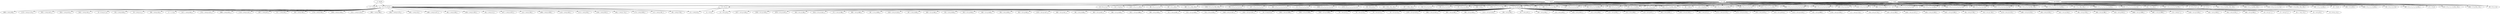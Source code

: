 strict digraph  {
"    0 = ob";
" 1537 = 0 1_1 2_1 2_1 3_0 92_1 ";
"    5 = 0 1_0 2_0 ";
"    6 = 0 1_0 4_0 ";
"    7 = 0 1_1 2_1 ";
"    8 = 0 1_1 ";
"    9 = 0 2_1 2_1 ";
"   10 = 0 1_1 1_1 ";
"   11 = 0 1_1 3_0 ";
"   12 = 0 1_1 1_1 1_1 2_1 ";
"   13 = 0 2_1 ";
"   14 = 1 0_0 0_1 ";
"   15 = 2 0_0 0_1 ";
"   16 = 3 0_0 ";
"   17 = 4 0_0 ";
"  658 = 0 3_0 92_1 ";
" 1038 = 0 2_1 2_1 3_0 92_1 ";
" 1039 = 0 1_1 2_1 2_1 2_1 2_1 ";
"  405 = 0 1_1 1_1 2_1 3_0 92_1 ";
" 1170 = 0 1_1 1_1 1_1 2_1 2_1 ";
"  919 = 0 1_1 1_1 2_1 3_0 ";
"  792 = 0 2_1 2_1 3_0 ";
"  674 = 0 1_1 2_1 2_1 92_1 ";
"  549 = 0 92_1 92_1 92_1 ";
" 1573 = 0 2_1 2_1 2_1 92_1 ";
"  296 = 0 2_1 2_1 2_1 3_0 92_1 ";
"  172 = 0 3_0 ";
"  813 = 0 1_1 3_0 92_1 92_1 ";
" 2864 = 0 1_1 1_1 1_1 2_1 2_1 2_1 3_0 ";
"  562 = 0 1_1 1_1 2_1 2_1 3_0 ";
"  438 = 0 2_1 2_1 2_1 ";
" 1334 = 0 1_1 2_1 92_1 92_1 ";
"  952 = 0 1_1 1_1 2_1 2_1 ";
" 1210 = 0 1_1 2_1 3_0 ";
"  699 = 0 2_1 2_1 92_1 ";
" 2110 = 0 2_1 2_1 3_0 92_1 92_1 ";
" 1604 = 0 3_0 92_1 92_1 ";
" 1477 = 0 1_1 1_1 1_1 3_0 ";
"  456 = 0 1_1 1_1 2_1 2_1 2_1 3_0 ";
"  457 = 0 1_1 2_1 2_1 2_1 ";
"  714 = 0 1_1 2_1 3_0 92_1 ";
"  331 = 0 1_1 1_1 3_0 92_1 ";
"  843 = 0 1_1 1_1 2_1 2_1 2_1 ";
" 1355 = 0 1_1 1_1 1_1 2_1 2_1 3_0 ";
"  207 = 0 92_1 92_1 ";
"  208 = 0 92_1 ";
"  209 = 0 1_1 2_1 2_1 3_0 ";
" 1875 = 0 1_1 2_1 2_1 2_1 3_0 ";
" 1237 = 0 1_1 1_1 92_1 ";
"   93 = 0 92_0 ";
"   94 = 0 1_1 2_1 2_1 ";
"   95 = 0 1_1 1_1 2_1 ";
"   96 = 0 2_1 3_0 ";
"   97 = 0 1_1 2_1 92_1 ";
"   98 = 0 1_1 1_1 1_1 ";
"   99 = 92 0_0 0_1 ";
" 2411 = 0 2_1 3_0 92_1 92_1 92_1 ";
"  621 = 0 1_1 2_1 3_0 92_1 92_1 ";
"  367 = 0 1_1 92_1 ";
"  368 = 0 1_1 92_1 92_1 ";
" 1008 = 0 2_1 3_0 92_1 92_1 ";
"  883 = 0 1_1 2_1 2_1 2_1 3_0 92_1 ";
" 1141 = 0 2_1 2_1 2_1 3_0 ";
"  758 = 0 1_1 1_1 3_0 ";
"  759 = 0 2_1 92_1 92_1 ";
" 2037 = 0 3_0 92_1 92_1 92_1 ";
"  505 = 0 1_1 1_1 2_1 92_1 ";
"  506 = 0 2_1 3_0 92_1 ";
" 2293 = 0 1_1 1_1 2_1 2_1 3_0 92_1 ";
" 1276 = 0 1_1 1_1 1_1 2_1 3_0 ";
"  253 = 0 1_1 3_0 92_1 ";
"  254 = 0 2_1 92_1 ";
"    1 = ug at";
"    2 = ap at";
"    4 = ap on";
"    3 = ap at-ferry";
"  513 = 15 5_0 506_1 ";
"  514 = 15 5_0 505_1 ";
" 1540 = 14 5_0 1537_1 ";
" 1541 = 15 5_0 1537_1 ";
"   18 = 5 14_0 15_0 ";
" 1043 = 14 5_0 1039_1 ";
" 1044 = 15 5_0 1039_1 ";
" 1045 = 15 5_0 1038_1 ";
"   27 = 14 5_0 7_1 ";
"   28 = 14 5_0 12_1 ";
"   30 = 14 5_0 10_1 ";
"   31 = 14 5_0 8_1 ";
"   32 = 15 5_0 9_1 ";
"   33 = 15 5_0 12_1 ";
"   34 = 15 5_0 7_1 ";
"   35 = 15 5_0 13_1 ";
" 1576 = 15 5_0 1573_1 ";
" 2605 = 14 5_0 1875_1 ";
"  564 = 14 5_0 562_1 ";
"  566 = 15 5_0 562_1 ";
" 2113 = 15 5_0 2110_1 ";
"  106 = 14 5_0 98_1 ";
"  107 = 14 5_0 97_1 ";
"  108 = 14 5_0 94_1 ";
"  110 = 14 5_0 95_1 ";
"  623 = 14 5_0 621_1 ";
"  112 = 15 5_0 94_1 ";
"  113 = 15 5_0 95_1 ";
"  114 = 15 5_0 96_1 ";
"  115 = 15 5_0 97_1 ";
"  625 = 15 5_0 621_1 ";
" 1143 = 15 5_0 1141_1 ";
"  645 = 14 5_0 11_1 ";
" 1172 = 14 5_0 1170_1 ";
" 1173 = 15 5_0 1170_1 ";
"  676 = 14 5_0 674_1 ";
"  678 = 15 5_0 674_1 ";
" 1213 = 15 5_0 1210_1 ";
"  702 = 15 5_0 699_1 ";
" 1735 = 14 5_0 1334_1 ";
"  717 = 14 5_0 714_1 ";
"  718 = 15 5_0 714_1 ";
"  216 = 15 5_0 209_1 ";
" 1240 = 14 5_0 1237_1 ";
" 2295 = 14 5_0 2293_1 ";
" 2297 = 15 5_0 2293_1 ";
"  764 = 14 5_0 758_1 ";
"  765 = 15 5_0 759_1 ";
" 1279 = 14 5_0 1276_1 ";
" 1280 = 15 5_0 1276_1 ";
"  258 = 14 5_0 253_1 ";
"  261 = 15 5_0 254_1 ";
"  794 = 15 5_0 792_1 ";
"  299 = 15 5_0 296_1 ";
"  816 = 14 5_0 813_1 ";
" 2866 = 14 5_0 2864_1 ";
" 2867 = 15 5_0 2864_1 ";
" 1338 = 15 5_0 1334_1 ";
"  845 = 14 5_0 843_1 ";
"  334 = 14 5_0 331_1 ";
"  846 = 15 5_0 843_1 ";
" 1357 = 14 5_0 1355_1 ";
" 1359 = 15 5_0 1355_1 ";
" 1878 = 15 5_0 1875_1 ";
"  349 = 14 5_0 209_1 ";
" 2414 = 15 5_0 2411_1 ";
"  371 = 14 5_0 368_1 ";
"  885 = 14 5_0 883_1 ";
"  887 = 15 5_0 883_1 ";
" 1420 = 14 5_0 1210_1 ";
"  407 = 14 5_0 405_1 ";
"  409 = 15 5_0 405_1 ";
"  921 = 14 5_0 919_1 ";
"  923 = 15 5_0 919_1 ";
"  440 = 15 5_0 438_1 ";
"  954 = 14 5_0 952_1 ";
"  955 = 15 5_0 952_1 ";
" 1479 = 14 5_0 1477_1 ";
"  460 = 14 5_0 457_1 ";
"  461 = 14 5_0 456_1 ";
"  463 = 15 5_0 457_1 ";
"  464 = 15 5_0 456_1 ";
" 1011 = 15 5_0 1008_1 ";
"  509 = 14 5_0 505_1 ";
"  511 = 14 5_0 367_1 ";
" 2051 = 14 6_0 457_1 ";
" 2824 = 14 6_0 674_1 ";
" 2442 = 14 6_0 331_1 ";
"   19 = 6 14_0 17_0 ";
"  922 = 14 6_0 919_1 ";
"   29 = 14 6_0 11_1 ";
"  286 = 14 6_0 253_1 ";
"   37 = 17 6_0 ";
" 1317 = 14 6_0 952_1 ";
" 1701 = 14 6_0 1237_1 ";
" 2088 = 14 6_0 621_1 ";
" 2729 = 14 6_0 1537_1 ";
" 1837 = 14 6_0 97_1 ";
"  174 = 14 6_0 7_1 ";
"  817 = 14 6_0 95_1 ";
"  565 = 14 6_0 562_1 ";
" 1719 = 14 6_0 505_1 ";
" 1336 = 14 6_0 1334_1 ";
" 1212 = 14 6_0 1210_1 ";
" 1981 = 14 6_0 368_1 ";
" 1855 = 14 6_0 1170_1 ";
" 1092 = 14 6_0 10_1 ";
" 1480 = 14 6_0 1477_1 ";
"  462 = 14 6_0 456_1 ";
" 1358 = 14 6_0 1355_1 ";
"  595 = 14 6_0 12_1 ";
" 1877 = 14 6_0 1875_1 ";
"  214 = 14 6_0 209_1 ";
" 2396 = 14 6_0 1039_1 ";
" 1118 = 14 6_0 405_1 ";
" 2273 = 14 6_0 94_1 ";
" 1256 = 14 6_0 813_1 ";
" 1641 = 14 6_0 714_1 ";
" 1770 = 14 6_0 843_1 ";
"  111 = 14 6_0 8_1 ";
"  373 = 14 6_0 367_1 ";
"  763 = 14 6_0 758_1 ";
" 1660 = 14 6_0 98_1 ";
" 1278 = 14 6_0 1276_1 ";
"   20 = 7 14_1 15_1 ";
"   21 = 8 14_1 ";
"   22 = 9 15_1 15_1 ";
"    0 = ob" -> " 1537 = 0 1_1 2_1 2_1 3_0 92_1 ";
"    0 = ob" -> "    5 = 0 1_0 2_0 ";
"    0 = ob" -> "    6 = 0 1_0 4_0 ";
"    0 = ob" -> "    7 = 0 1_1 2_1 ";
"    0 = ob" -> "    8 = 0 1_1 ";
"    0 = ob" -> "    9 = 0 2_1 2_1 ";
"    0 = ob" -> "   10 = 0 1_1 1_1 ";
"    0 = ob" -> "   11 = 0 1_1 3_0 ";
"    0 = ob" -> "   12 = 0 1_1 1_1 1_1 2_1 ";
"    0 = ob" -> "   13 = 0 2_1 ";
"    0 = ob" -> "   14 = 1 0_0 0_1 ";
"    0 = ob" -> "   15 = 2 0_0 0_1 ";
"    0 = ob" -> "   16 = 3 0_0 ";
"    0 = ob" -> "   17 = 4 0_0 ";
"    0 = ob" -> "  658 = 0 3_0 92_1 ";
"    0 = ob" -> " 1038 = 0 2_1 2_1 3_0 92_1 ";
"    0 = ob" -> " 1039 = 0 1_1 2_1 2_1 2_1 2_1 ";
"    0 = ob" -> "  405 = 0 1_1 1_1 2_1 3_0 92_1 ";
"    0 = ob" -> " 1170 = 0 1_1 1_1 1_1 2_1 2_1 ";
"    0 = ob" -> "  919 = 0 1_1 1_1 2_1 3_0 ";
"    0 = ob" -> "  792 = 0 2_1 2_1 3_0 ";
"    0 = ob" -> "  674 = 0 1_1 2_1 2_1 92_1 ";
"    0 = ob" -> "  549 = 0 92_1 92_1 92_1 ";
"    0 = ob" -> " 1573 = 0 2_1 2_1 2_1 92_1 ";
"    0 = ob" -> "  296 = 0 2_1 2_1 2_1 3_0 92_1 ";
"    0 = ob" -> "  172 = 0 3_0 ";
"    0 = ob" -> "  813 = 0 1_1 3_0 92_1 92_1 ";
"    0 = ob" -> " 2864 = 0 1_1 1_1 1_1 2_1 2_1 2_1 3_0 ";
"    0 = ob" -> "  562 = 0 1_1 1_1 2_1 2_1 3_0 ";
"    0 = ob" -> "  438 = 0 2_1 2_1 2_1 ";
"    0 = ob" -> " 1334 = 0 1_1 2_1 92_1 92_1 ";
"    0 = ob" -> "  952 = 0 1_1 1_1 2_1 2_1 ";
"    0 = ob" -> " 1210 = 0 1_1 2_1 3_0 ";
"    0 = ob" -> "  699 = 0 2_1 2_1 92_1 ";
"    0 = ob" -> " 2110 = 0 2_1 2_1 3_0 92_1 92_1 ";
"    0 = ob" -> " 1604 = 0 3_0 92_1 92_1 ";
"    0 = ob" -> " 1477 = 0 1_1 1_1 1_1 3_0 ";
"    0 = ob" -> "  456 = 0 1_1 1_1 2_1 2_1 2_1 3_0 ";
"    0 = ob" -> "  457 = 0 1_1 2_1 2_1 2_1 ";
"    0 = ob" -> "  714 = 0 1_1 2_1 3_0 92_1 ";
"    0 = ob" -> "  331 = 0 1_1 1_1 3_0 92_1 ";
"    0 = ob" -> "  843 = 0 1_1 1_1 2_1 2_1 2_1 ";
"    0 = ob" -> " 1355 = 0 1_1 1_1 1_1 2_1 2_1 3_0 ";
"    0 = ob" -> "  207 = 0 92_1 92_1 ";
"    0 = ob" -> "  208 = 0 92_1 ";
"    0 = ob" -> "  209 = 0 1_1 2_1 2_1 3_0 ";
"    0 = ob" -> " 1875 = 0 1_1 2_1 2_1 2_1 3_0 ";
"    0 = ob" -> " 1237 = 0 1_1 1_1 92_1 ";
"    0 = ob" -> "   93 = 0 92_0 ";
"    0 = ob" -> "   94 = 0 1_1 2_1 2_1 ";
"    0 = ob" -> "   95 = 0 1_1 1_1 2_1 ";
"    0 = ob" -> "   96 = 0 2_1 3_0 ";
"    0 = ob" -> "   97 = 0 1_1 2_1 92_1 ";
"    0 = ob" -> "   98 = 0 1_1 1_1 1_1 ";
"    0 = ob" -> "   99 = 92 0_0 0_1 ";
"    0 = ob" -> " 2411 = 0 2_1 3_0 92_1 92_1 92_1 ";
"    0 = ob" -> "  621 = 0 1_1 2_1 3_0 92_1 92_1 ";
"    0 = ob" -> "  367 = 0 1_1 92_1 ";
"    0 = ob" -> "  368 = 0 1_1 92_1 92_1 ";
"    0 = ob" -> " 1008 = 0 2_1 3_0 92_1 92_1 ";
"    0 = ob" -> "  883 = 0 1_1 2_1 2_1 2_1 3_0 92_1 ";
"    0 = ob" -> " 1141 = 0 2_1 2_1 2_1 3_0 ";
"    0 = ob" -> "  758 = 0 1_1 1_1 3_0 ";
"    0 = ob" -> "  759 = 0 2_1 92_1 92_1 ";
"    0 = ob" -> " 2037 = 0 3_0 92_1 92_1 92_1 ";
"    0 = ob" -> "  505 = 0 1_1 1_1 2_1 92_1 ";
"    0 = ob" -> "  506 = 0 2_1 3_0 92_1 ";
"    0 = ob" -> " 2293 = 0 1_1 1_1 2_1 2_1 3_0 92_1 ";
"    0 = ob" -> " 1276 = 0 1_1 1_1 1_1 2_1 3_0 ";
"    0 = ob" -> "  253 = 0 1_1 3_0 92_1 ";
"    0 = ob" -> "  254 = 0 2_1 92_1 ";
"    5 = 0 1_0 2_0 " -> "  513 = 15 5_0 506_1 ";
"    5 = 0 1_0 2_0 " -> "  514 = 15 5_0 505_1 ";
"    5 = 0 1_0 2_0 " -> " 1540 = 14 5_0 1537_1 ";
"    5 = 0 1_0 2_0 " -> " 1541 = 15 5_0 1537_1 ";
"    5 = 0 1_0 2_0 " -> "   18 = 5 14_0 15_0 ";
"    5 = 0 1_0 2_0 " -> " 1043 = 14 5_0 1039_1 ";
"    5 = 0 1_0 2_0 " -> " 1044 = 15 5_0 1039_1 ";
"    5 = 0 1_0 2_0 " -> " 1045 = 15 5_0 1038_1 ";
"    5 = 0 1_0 2_0 " -> "   27 = 14 5_0 7_1 ";
"    5 = 0 1_0 2_0 " -> "   28 = 14 5_0 12_1 ";
"    5 = 0 1_0 2_0 " -> "   30 = 14 5_0 10_1 ";
"    5 = 0 1_0 2_0 " -> "   31 = 14 5_0 8_1 ";
"    5 = 0 1_0 2_0 " -> "   32 = 15 5_0 9_1 ";
"    5 = 0 1_0 2_0 " -> "   33 = 15 5_0 12_1 ";
"    5 = 0 1_0 2_0 " -> "   34 = 15 5_0 7_1 ";
"    5 = 0 1_0 2_0 " -> "   35 = 15 5_0 13_1 ";
"    5 = 0 1_0 2_0 " -> " 1576 = 15 5_0 1573_1 ";
"    5 = 0 1_0 2_0 " -> " 2605 = 14 5_0 1875_1 ";
"    5 = 0 1_0 2_0 " -> "  564 = 14 5_0 562_1 ";
"    5 = 0 1_0 2_0 " -> "  566 = 15 5_0 562_1 ";
"    5 = 0 1_0 2_0 " -> " 2113 = 15 5_0 2110_1 ";
"    5 = 0 1_0 2_0 " -> "  106 = 14 5_0 98_1 ";
"    5 = 0 1_0 2_0 " -> "  107 = 14 5_0 97_1 ";
"    5 = 0 1_0 2_0 " -> "  108 = 14 5_0 94_1 ";
"    5 = 0 1_0 2_0 " -> "  110 = 14 5_0 95_1 ";
"    5 = 0 1_0 2_0 " -> "  623 = 14 5_0 621_1 ";
"    5 = 0 1_0 2_0 " -> "  112 = 15 5_0 94_1 ";
"    5 = 0 1_0 2_0 " -> "  113 = 15 5_0 95_1 ";
"    5 = 0 1_0 2_0 " -> "  114 = 15 5_0 96_1 ";
"    5 = 0 1_0 2_0 " -> "  115 = 15 5_0 97_1 ";
"    5 = 0 1_0 2_0 " -> "  625 = 15 5_0 621_1 ";
"    5 = 0 1_0 2_0 " -> " 1143 = 15 5_0 1141_1 ";
"    5 = 0 1_0 2_0 " -> "  645 = 14 5_0 11_1 ";
"    5 = 0 1_0 2_0 " -> " 1172 = 14 5_0 1170_1 ";
"    5 = 0 1_0 2_0 " -> " 1173 = 15 5_0 1170_1 ";
"    5 = 0 1_0 2_0 " -> "  676 = 14 5_0 674_1 ";
"    5 = 0 1_0 2_0 " -> "  678 = 15 5_0 674_1 ";
"    5 = 0 1_0 2_0 " -> " 1213 = 15 5_0 1210_1 ";
"    5 = 0 1_0 2_0 " -> "  702 = 15 5_0 699_1 ";
"    5 = 0 1_0 2_0 " -> " 1735 = 14 5_0 1334_1 ";
"    5 = 0 1_0 2_0 " -> "  717 = 14 5_0 714_1 ";
"    5 = 0 1_0 2_0 " -> "  718 = 15 5_0 714_1 ";
"    5 = 0 1_0 2_0 " -> "  216 = 15 5_0 209_1 ";
"    5 = 0 1_0 2_0 " -> " 1240 = 14 5_0 1237_1 ";
"    5 = 0 1_0 2_0 " -> " 2295 = 14 5_0 2293_1 ";
"    5 = 0 1_0 2_0 " -> " 2297 = 15 5_0 2293_1 ";
"    5 = 0 1_0 2_0 " -> "  764 = 14 5_0 758_1 ";
"    5 = 0 1_0 2_0 " -> "  765 = 15 5_0 759_1 ";
"    5 = 0 1_0 2_0 " -> " 1279 = 14 5_0 1276_1 ";
"    5 = 0 1_0 2_0 " -> " 1280 = 15 5_0 1276_1 ";
"    5 = 0 1_0 2_0 " -> "  258 = 14 5_0 253_1 ";
"    5 = 0 1_0 2_0 " -> "  261 = 15 5_0 254_1 ";
"    5 = 0 1_0 2_0 " -> "  794 = 15 5_0 792_1 ";
"    5 = 0 1_0 2_0 " -> "  299 = 15 5_0 296_1 ";
"    5 = 0 1_0 2_0 " -> "  816 = 14 5_0 813_1 ";
"    5 = 0 1_0 2_0 " -> " 2866 = 14 5_0 2864_1 ";
"    5 = 0 1_0 2_0 " -> " 2867 = 15 5_0 2864_1 ";
"    5 = 0 1_0 2_0 " -> " 1338 = 15 5_0 1334_1 ";
"    5 = 0 1_0 2_0 " -> "  845 = 14 5_0 843_1 ";
"    5 = 0 1_0 2_0 " -> "  334 = 14 5_0 331_1 ";
"    5 = 0 1_0 2_0 " -> "  846 = 15 5_0 843_1 ";
"    5 = 0 1_0 2_0 " -> " 1357 = 14 5_0 1355_1 ";
"    5 = 0 1_0 2_0 " -> " 1359 = 15 5_0 1355_1 ";
"    5 = 0 1_0 2_0 " -> " 1878 = 15 5_0 1875_1 ";
"    5 = 0 1_0 2_0 " -> "  349 = 14 5_0 209_1 ";
"    5 = 0 1_0 2_0 " -> " 2414 = 15 5_0 2411_1 ";
"    5 = 0 1_0 2_0 " -> "  371 = 14 5_0 368_1 ";
"    5 = 0 1_0 2_0 " -> "  885 = 14 5_0 883_1 ";
"    5 = 0 1_0 2_0 " -> "  887 = 15 5_0 883_1 ";
"    5 = 0 1_0 2_0 " -> " 1420 = 14 5_0 1210_1 ";
"    5 = 0 1_0 2_0 " -> "  407 = 14 5_0 405_1 ";
"    5 = 0 1_0 2_0 " -> "  409 = 15 5_0 405_1 ";
"    5 = 0 1_0 2_0 " -> "  921 = 14 5_0 919_1 ";
"    5 = 0 1_0 2_0 " -> "  923 = 15 5_0 919_1 ";
"    5 = 0 1_0 2_0 " -> "  440 = 15 5_0 438_1 ";
"    5 = 0 1_0 2_0 " -> "  954 = 14 5_0 952_1 ";
"    5 = 0 1_0 2_0 " -> "  955 = 15 5_0 952_1 ";
"    5 = 0 1_0 2_0 " -> " 1479 = 14 5_0 1477_1 ";
"    5 = 0 1_0 2_0 " -> "  460 = 14 5_0 457_1 ";
"    5 = 0 1_0 2_0 " -> "  461 = 14 5_0 456_1 ";
"    5 = 0 1_0 2_0 " -> "  463 = 15 5_0 457_1 ";
"    5 = 0 1_0 2_0 " -> "  464 = 15 5_0 456_1 ";
"    5 = 0 1_0 2_0 " -> " 1011 = 15 5_0 1008_1 ";
"    5 = 0 1_0 2_0 " -> "  509 = 14 5_0 505_1 ";
"    5 = 0 1_0 2_0 " -> "  511 = 14 5_0 367_1 ";
"    6 = 0 1_0 4_0 " -> " 2051 = 14 6_0 457_1 ";
"    6 = 0 1_0 4_0 " -> " 2824 = 14 6_0 674_1 ";
"    6 = 0 1_0 4_0 " -> " 2442 = 14 6_0 331_1 ";
"    6 = 0 1_0 4_0 " -> "   19 = 6 14_0 17_0 ";
"    6 = 0 1_0 4_0 " -> "  922 = 14 6_0 919_1 ";
"    6 = 0 1_0 4_0 " -> "   29 = 14 6_0 11_1 ";
"    6 = 0 1_0 4_0 " -> "  286 = 14 6_0 253_1 ";
"    6 = 0 1_0 4_0 " -> "   37 = 17 6_0 ";
"    6 = 0 1_0 4_0 " -> " 1317 = 14 6_0 952_1 ";
"    6 = 0 1_0 4_0 " -> " 1701 = 14 6_0 1237_1 ";
"    6 = 0 1_0 4_0 " -> " 2088 = 14 6_0 621_1 ";
"    6 = 0 1_0 4_0 " -> " 2729 = 14 6_0 1537_1 ";
"    6 = 0 1_0 4_0 " -> " 1837 = 14 6_0 97_1 ";
"    6 = 0 1_0 4_0 " -> "  174 = 14 6_0 7_1 ";
"    6 = 0 1_0 4_0 " -> "  817 = 14 6_0 95_1 ";
"    6 = 0 1_0 4_0 " -> "  565 = 14 6_0 562_1 ";
"    6 = 0 1_0 4_0 " -> " 1719 = 14 6_0 505_1 ";
"    6 = 0 1_0 4_0 " -> " 1336 = 14 6_0 1334_1 ";
"    6 = 0 1_0 4_0 " -> " 1212 = 14 6_0 1210_1 ";
"    6 = 0 1_0 4_0 " -> " 1981 = 14 6_0 368_1 ";
"    6 = 0 1_0 4_0 " -> " 1855 = 14 6_0 1170_1 ";
"    6 = 0 1_0 4_0 " -> " 1092 = 14 6_0 10_1 ";
"    6 = 0 1_0 4_0 " -> " 1480 = 14 6_0 1477_1 ";
"    6 = 0 1_0 4_0 " -> "  462 = 14 6_0 456_1 ";
"    6 = 0 1_0 4_0 " -> " 1358 = 14 6_0 1355_1 ";
"    6 = 0 1_0 4_0 " -> "  595 = 14 6_0 12_1 ";
"    6 = 0 1_0 4_0 " -> " 1877 = 14 6_0 1875_1 ";
"    6 = 0 1_0 4_0 " -> "  214 = 14 6_0 209_1 ";
"    6 = 0 1_0 4_0 " -> " 2396 = 14 6_0 1039_1 ";
"    6 = 0 1_0 4_0 " -> " 1118 = 14 6_0 405_1 ";
"    6 = 0 1_0 4_0 " -> " 2273 = 14 6_0 94_1 ";
"    6 = 0 1_0 4_0 " -> " 1256 = 14 6_0 813_1 ";
"    6 = 0 1_0 4_0 " -> " 1641 = 14 6_0 714_1 ";
"    6 = 0 1_0 4_0 " -> " 1770 = 14 6_0 843_1 ";
"    6 = 0 1_0 4_0 " -> "  111 = 14 6_0 8_1 ";
"    6 = 0 1_0 4_0 " -> "  373 = 14 6_0 367_1 ";
"    6 = 0 1_0 4_0 " -> "  763 = 14 6_0 758_1 ";
"    6 = 0 1_0 4_0 " -> " 1660 = 14 6_0 98_1 ";
"    6 = 0 1_0 4_0 " -> " 1278 = 14 6_0 1276_1 ";
"    7 = 0 1_1 2_1 " -> "   34 = 15 5_0 7_1 ";
"    7 = 0 1_1 2_1 " -> "   27 = 14 5_0 7_1 ";
"    7 = 0 1_1 2_1 " -> "   20 = 7 14_1 15_1 ";
"    7 = 0 1_1 2_1 " -> "  174 = 14 6_0 7_1 ";
"    8 = 0 1_1 " -> "  111 = 14 6_0 8_1 ";
"    8 = 0 1_1 " -> "   21 = 8 14_1 ";
"    8 = 0 1_1 " -> "   31 = 14 5_0 8_1 ";
"    9 = 0 2_1 2_1 " -> "   32 = 15 5_0 9_1 ";
"    9 = 0 2_1 2_1 " -> "   22 = 9 15_1 15_1 ";
"    1 = ug at" -> " 1537 = 0 1_1 2_1 2_1 3_0 92_1 ";
"    1 = ug at" -> "    5 = 0 1_0 2_0 ";
"    1 = ug at" -> "    6 = 0 1_0 4_0 ";
"    1 = ug at" -> "    7 = 0 1_1 2_1 ";
"    1 = ug at" -> "    8 = 0 1_1 ";
"    1 = ug at" -> "   10 = 0 1_1 1_1 ";
"    1 = ug at" -> "   11 = 0 1_1 3_0 ";
"    1 = ug at" -> "   12 = 0 1_1 1_1 1_1 2_1 ";
"    1 = ug at" -> "   14 = 1 0_0 0_1 ";
"    1 = ug at" -> " 1039 = 0 1_1 2_1 2_1 2_1 2_1 ";
"    1 = ug at" -> " 1170 = 0 1_1 1_1 1_1 2_1 2_1 ";
"    1 = ug at" -> "  405 = 0 1_1 1_1 2_1 3_0 92_1 ";
"    1 = ug at" -> "  919 = 0 1_1 1_1 2_1 3_0 ";
"    1 = ug at" -> "  674 = 0 1_1 2_1 2_1 92_1 ";
"    1 = ug at" -> "  813 = 0 1_1 3_0 92_1 92_1 ";
"    1 = ug at" -> " 2864 = 0 1_1 1_1 1_1 2_1 2_1 2_1 3_0 ";
"    1 = ug at" -> "  562 = 0 1_1 1_1 2_1 2_1 3_0 ";
"    1 = ug at" -> " 1334 = 0 1_1 2_1 92_1 92_1 ";
"    1 = ug at" -> "  952 = 0 1_1 1_1 2_1 2_1 ";
"    1 = ug at" -> " 1210 = 0 1_1 2_1 3_0 ";
"    1 = ug at" -> " 1477 = 0 1_1 1_1 1_1 3_0 ";
"    1 = ug at" -> "  456 = 0 1_1 1_1 2_1 2_1 2_1 3_0 ";
"    1 = ug at" -> "  457 = 0 1_1 2_1 2_1 2_1 ";
"    1 = ug at" -> "  714 = 0 1_1 2_1 3_0 92_1 ";
"    1 = ug at" -> "  331 = 0 1_1 1_1 3_0 92_1 ";
"    1 = ug at" -> "  843 = 0 1_1 1_1 2_1 2_1 2_1 ";
"    1 = ug at" -> " 1355 = 0 1_1 1_1 1_1 2_1 2_1 3_0 ";
"    1 = ug at" -> "  209 = 0 1_1 2_1 2_1 3_0 ";
"    1 = ug at" -> " 1875 = 0 1_1 2_1 2_1 2_1 3_0 ";
"    1 = ug at" -> " 1237 = 0 1_1 1_1 92_1 ";
"    1 = ug at" -> "   94 = 0 1_1 2_1 2_1 ";
"    1 = ug at" -> "   95 = 0 1_1 1_1 2_1 ";
"    1 = ug at" -> "   97 = 0 1_1 2_1 92_1 ";
"    1 = ug at" -> "   98 = 0 1_1 1_1 1_1 ";
"    1 = ug at" -> "  621 = 0 1_1 2_1 3_0 92_1 92_1 ";
"    1 = ug at" -> "  367 = 0 1_1 92_1 ";
"    1 = ug at" -> "  368 = 0 1_1 92_1 92_1 ";
"    1 = ug at" -> "  883 = 0 1_1 2_1 2_1 2_1 3_0 92_1 ";
"    1 = ug at" -> " 2293 = 0 1_1 1_1 2_1 2_1 3_0 92_1 ";
"    1 = ug at" -> "  758 = 0 1_1 1_1 3_0 ";
"    1 = ug at" -> "  505 = 0 1_1 1_1 2_1 92_1 ";
"    1 = ug at" -> " 1276 = 0 1_1 1_1 1_1 2_1 3_0 ";
"    1 = ug at" -> "  253 = 0 1_1 3_0 92_1 ";
"    2 = ap at" -> " 1537 = 0 1_1 2_1 2_1 3_0 92_1 ";
"    2 = ap at" -> "    5 = 0 1_0 2_0 ";
"    2 = ap at" -> "    7 = 0 1_1 2_1 ";
"    2 = ap at" -> "    9 = 0 2_1 2_1 ";
"    2 = ap at" -> "   12 = 0 1_1 1_1 1_1 2_1 ";
"    2 = ap at" -> "   13 = 0 2_1 ";
"    2 = ap at" -> " 1038 = 0 2_1 2_1 3_0 92_1 ";
"    2 = ap at" -> "   15 = 2 0_0 0_1 ";
"    2 = ap at" -> " 1039 = 0 1_1 2_1 2_1 2_1 2_1 ";
"    2 = ap at" -> " 1170 = 0 1_1 1_1 1_1 2_1 2_1 ";
"    2 = ap at" -> "  405 = 0 1_1 1_1 2_1 3_0 92_1 ";
"    2 = ap at" -> "  919 = 0 1_1 1_1 2_1 3_0 ";
"    2 = ap at" -> "  792 = 0 2_1 2_1 3_0 ";
"    2 = ap at" -> "  674 = 0 1_1 2_1 2_1 92_1 ";
"    2 = ap at" -> " 1573 = 0 2_1 2_1 2_1 92_1 ";
"    2 = ap at" -> "  296 = 0 2_1 2_1 2_1 3_0 92_1 ";
"    2 = ap at" -> " 2864 = 0 1_1 1_1 1_1 2_1 2_1 2_1 3_0 ";
"    2 = ap at" -> "  562 = 0 1_1 1_1 2_1 2_1 3_0 ";
"    2 = ap at" -> "  438 = 0 2_1 2_1 2_1 ";
"    2 = ap at" -> " 1334 = 0 1_1 2_1 92_1 92_1 ";
"    2 = ap at" -> "  952 = 0 1_1 1_1 2_1 2_1 ";
"    2 = ap at" -> " 1210 = 0 1_1 2_1 3_0 ";
"    2 = ap at" -> "  699 = 0 2_1 2_1 92_1 ";
"    2 = ap at" -> " 2110 = 0 2_1 2_1 3_0 92_1 92_1 ";
"    2 = ap at" -> "  456 = 0 1_1 1_1 2_1 2_1 2_1 3_0 ";
"    2 = ap at" -> "  457 = 0 1_1 2_1 2_1 2_1 ";
"    2 = ap at" -> "  714 = 0 1_1 2_1 3_0 92_1 ";
"    2 = ap at" -> "  843 = 0 1_1 1_1 2_1 2_1 2_1 ";
"    2 = ap at" -> " 1355 = 0 1_1 1_1 1_1 2_1 2_1 3_0 ";
"    2 = ap at" -> "  209 = 0 1_1 2_1 2_1 3_0 ";
"    2 = ap at" -> " 1875 = 0 1_1 2_1 2_1 2_1 3_0 ";
"    2 = ap at" -> "   94 = 0 1_1 2_1 2_1 ";
"    2 = ap at" -> "   95 = 0 1_1 1_1 2_1 ";
"    2 = ap at" -> "   96 = 0 2_1 3_0 ";
"    2 = ap at" -> "   97 = 0 1_1 2_1 92_1 ";
"    2 = ap at" -> " 2411 = 0 2_1 3_0 92_1 92_1 92_1 ";
"    2 = ap at" -> "  621 = 0 1_1 2_1 3_0 92_1 92_1 ";
"    2 = ap at" -> " 1008 = 0 2_1 3_0 92_1 92_1 ";
"    2 = ap at" -> "  883 = 0 1_1 2_1 2_1 2_1 3_0 92_1 ";
"    2 = ap at" -> " 1141 = 0 2_1 2_1 2_1 3_0 ";
"    2 = ap at" -> " 2293 = 0 1_1 1_1 2_1 2_1 3_0 92_1 ";
"    2 = ap at" -> "  759 = 0 2_1 92_1 92_1 ";
"    2 = ap at" -> "  505 = 0 1_1 1_1 2_1 92_1 ";
"    2 = ap at" -> "  506 = 0 2_1 3_0 92_1 ";
"    2 = ap at" -> " 1276 = 0 1_1 1_1 1_1 2_1 3_0 ";
"    2 = ap at" -> "  254 = 0 2_1 92_1 ";
"    4 = ap on" -> "   17 = 4 0_0 ";
"    4 = ap on" -> "    6 = 0 1_0 4_0 ";
"    3 = ap at-ferry" -> " 1537 = 0 1_1 2_1 2_1 3_0 92_1 ";
"    3 = ap at-ferry" -> "   11 = 0 1_1 3_0 ";
"    3 = ap at-ferry" -> " 1038 = 0 2_1 2_1 3_0 92_1 ";
"    3 = ap at-ferry" -> "   16 = 3 0_0 ";
"    3 = ap at-ferry" -> "  658 = 0 3_0 92_1 ";
"    3 = ap at-ferry" -> "  405 = 0 1_1 1_1 2_1 3_0 92_1 ";
"    3 = ap at-ferry" -> "  919 = 0 1_1 1_1 2_1 3_0 ";
"    3 = ap at-ferry" -> "  792 = 0 2_1 2_1 3_0 ";
"    3 = ap at-ferry" -> "  296 = 0 2_1 2_1 2_1 3_0 92_1 ";
"    3 = ap at-ferry" -> "  172 = 0 3_0 ";
"    3 = ap at-ferry" -> "  813 = 0 1_1 3_0 92_1 92_1 ";
"    3 = ap at-ferry" -> " 2864 = 0 1_1 1_1 1_1 2_1 2_1 2_1 3_0 ";
"    3 = ap at-ferry" -> "  562 = 0 1_1 1_1 2_1 2_1 3_0 ";
"    3 = ap at-ferry" -> " 1210 = 0 1_1 2_1 3_0 ";
"    3 = ap at-ferry" -> " 2110 = 0 2_1 2_1 3_0 92_1 92_1 ";
"    3 = ap at-ferry" -> " 1604 = 0 3_0 92_1 92_1 ";
"    3 = ap at-ferry" -> " 1477 = 0 1_1 1_1 1_1 3_0 ";
"    3 = ap at-ferry" -> "  456 = 0 1_1 1_1 2_1 2_1 2_1 3_0 ";
"    3 = ap at-ferry" -> "  714 = 0 1_1 2_1 3_0 92_1 ";
"    3 = ap at-ferry" -> "  331 = 0 1_1 1_1 3_0 92_1 ";
"    3 = ap at-ferry" -> " 1355 = 0 1_1 1_1 1_1 2_1 2_1 3_0 ";
"    3 = ap at-ferry" -> "  209 = 0 1_1 2_1 2_1 3_0 ";
"    3 = ap at-ferry" -> " 1875 = 0 1_1 2_1 2_1 2_1 3_0 ";
"    3 = ap at-ferry" -> "   96 = 0 2_1 3_0 ";
"    3 = ap at-ferry" -> " 2411 = 0 2_1 3_0 92_1 92_1 92_1 ";
"    3 = ap at-ferry" -> "  621 = 0 1_1 2_1 3_0 92_1 92_1 ";
"    3 = ap at-ferry" -> " 1008 = 0 2_1 3_0 92_1 92_1 ";
"    3 = ap at-ferry" -> "  883 = 0 1_1 2_1 2_1 2_1 3_0 92_1 ";
"    3 = ap at-ferry" -> " 1141 = 0 2_1 2_1 2_1 3_0 ";
"    3 = ap at-ferry" -> "  758 = 0 1_1 1_1 3_0 ";
"    3 = ap at-ferry" -> " 2037 = 0 3_0 92_1 92_1 92_1 ";
"    3 = ap at-ferry" -> " 2293 = 0 1_1 1_1 2_1 2_1 3_0 92_1 ";
"    3 = ap at-ferry" -> "  506 = 0 2_1 3_0 92_1 ";
"    3 = ap at-ferry" -> " 1276 = 0 1_1 1_1 1_1 2_1 3_0 ";
"    3 = ap at-ferry" -> "  253 = 0 1_1 3_0 92_1 ";
}
